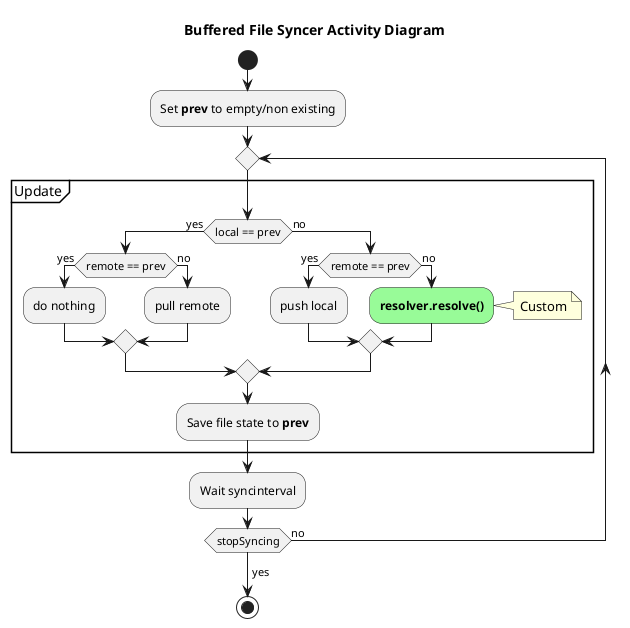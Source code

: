 @startuml buffered-file-syncer-activity-diagram

title Buffered File Syncer Activity Diagram

start

:Set <b>prev</b> to empty/non existing;

repeat

    partition Update {

        if (local == prev) then (yes)
            if (remote == prev) then (yes)
                :do nothing;
            else (no)
                :pull remote;
            endif
        else (no)
            if (remote == prev) then (yes)
                :push local;
            else (no)
                #palegreen:<b>resolver.resolve()</b>;
                note right
                Custom
                endnote
            endif   
        endif

    :Save file state to <b>prev</b>;

    }

:Wait syncinterval;

repeat while (stopSyncing) is (no)
->yes;

stop

@enduml